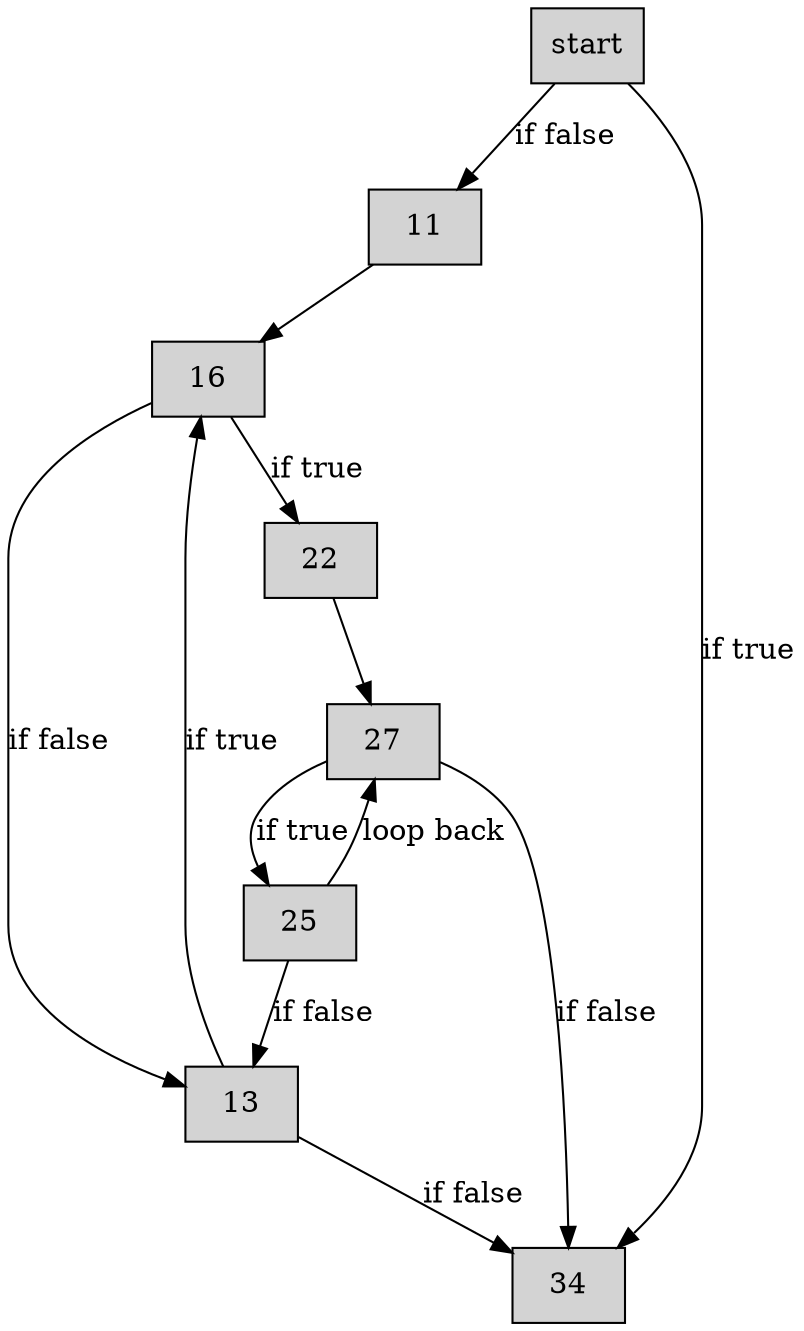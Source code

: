 digraph CFG {
    node[shape=box, style=filled];

    start[label="start"];
    block11[label="11"];
    block13[label="13"];
    block16[label="16"];
    block22[label="22"];
    block25[label="25"];
    block27[label="27"];
    block34[label="34"];

    start -> block34[label="if true"];
    start -> block11[label="if false"];

    block11 -> block16;

    block16 -> block22[label="if true"];
    block16 -> block13[label="if false"];

    block22 -> block27;

    block27 -> block25[label="if true"];
    block27 -> block34[label="if false"];

    block25 -> block27[label="loop back"];
    block25 -> block13[label="if false"];

    block13 -> block16[label="if true"];
    block13 -> block34[label="if false"];
}